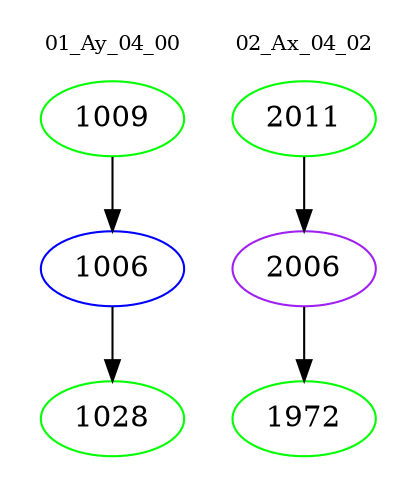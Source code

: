 digraph{
subgraph cluster_0 {
color = white
label = "01_Ay_04_00";
fontsize=10;
T0_1009 [label="1009", color="green"]
T0_1009 -> T0_1006 [color="black"]
T0_1006 [label="1006", color="blue"]
T0_1006 -> T0_1028 [color="black"]
T0_1028 [label="1028", color="green"]
}
subgraph cluster_1 {
color = white
label = "02_Ax_04_02";
fontsize=10;
T1_2011 [label="2011", color="green"]
T1_2011 -> T1_2006 [color="black"]
T1_2006 [label="2006", color="purple"]
T1_2006 -> T1_1972 [color="black"]
T1_1972 [label="1972", color="green"]
}
}
